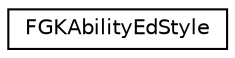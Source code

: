 digraph "Graphical Class Hierarchy"
{
 // LATEX_PDF_SIZE
  edge [fontname="Helvetica",fontsize="10",labelfontname="Helvetica",labelfontsize="10"];
  node [fontname="Helvetica",fontsize="10",shape=record];
  rankdir="LR";
  Node0 [label="FGKAbilityEdStyle",height=0.2,width=0.4,color="black", fillcolor="white", style="filled",URL="$classFGKAbilityEdStyle.html",tooltip=" "];
}
